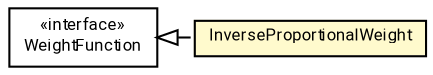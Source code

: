 #!/usr/local/bin/dot
#
# Class diagram 
# Generated by UMLGraph version R5_7_2-60-g0e99a6 (http://www.spinellis.gr/umlgraph/)
#

digraph G {
	graph [fontnames="svg"]
	edge [fontname="Roboto",fontsize=7,labelfontname="Roboto",labelfontsize=7,color="black"];
	node [fontname="Roboto",fontcolor="black",fontsize=8,shape=plaintext,margin=0,width=0,height=0];
	nodesep=0.15;
	ranksep=0.25;
	rankdir=LR;
	// de.lmu.ifi.dbs.elki.math.linearalgebra.pca.weightfunctions.WeightFunction
	c5522867 [label=<<table title="de.lmu.ifi.dbs.elki.math.linearalgebra.pca.weightfunctions.WeightFunction" border="0" cellborder="1" cellspacing="0" cellpadding="2" href="WeightFunction.html" target="_parent">
		<tr><td><table border="0" cellspacing="0" cellpadding="1">
		<tr><td align="center" balign="center"> &#171;interface&#187; </td></tr>
		<tr><td align="center" balign="center"> <font face="Roboto">WeightFunction</font> </td></tr>
		</table></td></tr>
		</table>>, URL="WeightFunction.html"];
	// de.lmu.ifi.dbs.elki.math.linearalgebra.pca.weightfunctions.InverseProportionalWeight
	c5522869 [label=<<table title="de.lmu.ifi.dbs.elki.math.linearalgebra.pca.weightfunctions.InverseProportionalWeight" border="0" cellborder="1" cellspacing="0" cellpadding="2" bgcolor="lemonChiffon" href="InverseProportionalWeight.html" target="_parent">
		<tr><td><table border="0" cellspacing="0" cellpadding="1">
		<tr><td align="center" balign="center"> <font face="Roboto">InverseProportionalWeight</font> </td></tr>
		</table></td></tr>
		</table>>, URL="InverseProportionalWeight.html"];
	// de.lmu.ifi.dbs.elki.math.linearalgebra.pca.weightfunctions.InverseProportionalWeight implements de.lmu.ifi.dbs.elki.math.linearalgebra.pca.weightfunctions.WeightFunction
	c5522867 -> c5522869 [arrowtail=empty,style=dashed,dir=back,weight=9];
}

